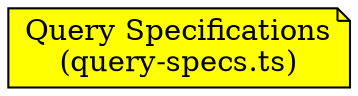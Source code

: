 digraph  Diagram1 {
  {
    qs [label="Query Specifications\n(query-specs.ts)" shape=note style=filled fillcolor=yellow]
  }
}
